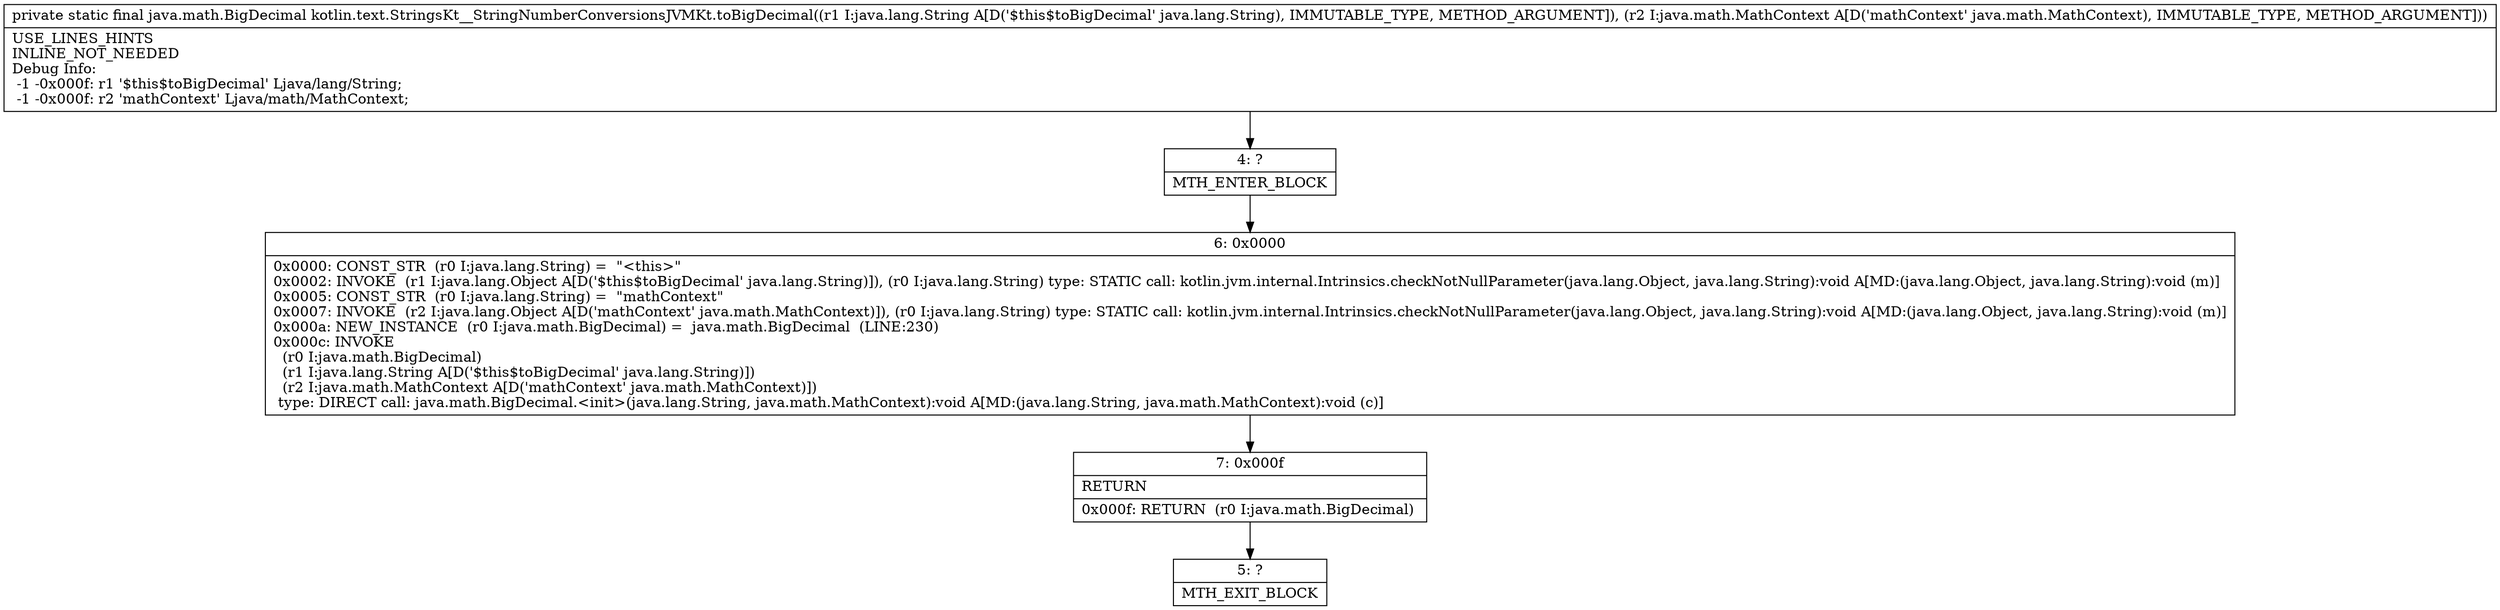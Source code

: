 digraph "CFG forkotlin.text.StringsKt__StringNumberConversionsJVMKt.toBigDecimal(Ljava\/lang\/String;Ljava\/math\/MathContext;)Ljava\/math\/BigDecimal;" {
Node_4 [shape=record,label="{4\:\ ?|MTH_ENTER_BLOCK\l}"];
Node_6 [shape=record,label="{6\:\ 0x0000|0x0000: CONST_STR  (r0 I:java.lang.String) =  \"\<this\>\" \l0x0002: INVOKE  (r1 I:java.lang.Object A[D('$this$toBigDecimal' java.lang.String)]), (r0 I:java.lang.String) type: STATIC call: kotlin.jvm.internal.Intrinsics.checkNotNullParameter(java.lang.Object, java.lang.String):void A[MD:(java.lang.Object, java.lang.String):void (m)]\l0x0005: CONST_STR  (r0 I:java.lang.String) =  \"mathContext\" \l0x0007: INVOKE  (r2 I:java.lang.Object A[D('mathContext' java.math.MathContext)]), (r0 I:java.lang.String) type: STATIC call: kotlin.jvm.internal.Intrinsics.checkNotNullParameter(java.lang.Object, java.lang.String):void A[MD:(java.lang.Object, java.lang.String):void (m)]\l0x000a: NEW_INSTANCE  (r0 I:java.math.BigDecimal) =  java.math.BigDecimal  (LINE:230)\l0x000c: INVOKE  \l  (r0 I:java.math.BigDecimal)\l  (r1 I:java.lang.String A[D('$this$toBigDecimal' java.lang.String)])\l  (r2 I:java.math.MathContext A[D('mathContext' java.math.MathContext)])\l type: DIRECT call: java.math.BigDecimal.\<init\>(java.lang.String, java.math.MathContext):void A[MD:(java.lang.String, java.math.MathContext):void (c)]\l}"];
Node_7 [shape=record,label="{7\:\ 0x000f|RETURN\l|0x000f: RETURN  (r0 I:java.math.BigDecimal) \l}"];
Node_5 [shape=record,label="{5\:\ ?|MTH_EXIT_BLOCK\l}"];
MethodNode[shape=record,label="{private static final java.math.BigDecimal kotlin.text.StringsKt__StringNumberConversionsJVMKt.toBigDecimal((r1 I:java.lang.String A[D('$this$toBigDecimal' java.lang.String), IMMUTABLE_TYPE, METHOD_ARGUMENT]), (r2 I:java.math.MathContext A[D('mathContext' java.math.MathContext), IMMUTABLE_TYPE, METHOD_ARGUMENT]))  | USE_LINES_HINTS\lINLINE_NOT_NEEDED\lDebug Info:\l  \-1 \-0x000f: r1 '$this$toBigDecimal' Ljava\/lang\/String;\l  \-1 \-0x000f: r2 'mathContext' Ljava\/math\/MathContext;\l}"];
MethodNode -> Node_4;Node_4 -> Node_6;
Node_6 -> Node_7;
Node_7 -> Node_5;
}

